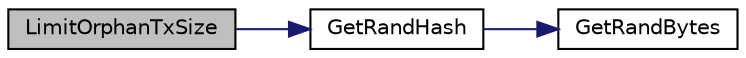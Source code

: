 digraph "LimitOrphanTxSize"
{
  edge [fontname="Helvetica",fontsize="10",labelfontname="Helvetica",labelfontsize="10"];
  node [fontname="Helvetica",fontsize="10",shape=record];
  rankdir="LR";
  Node301 [label="LimitOrphanTxSize",height=0.2,width=0.4,color="black", fillcolor="grey75", style="filled", fontcolor="black"];
  Node301 -> Node302 [color="midnightblue",fontsize="10",style="solid",fontname="Helvetica"];
  Node302 [label="GetRandHash",height=0.2,width=0.4,color="black", fillcolor="white", style="filled",URL="$df/d2d/util_8cpp.html#af3aedae75efabb170337a497457f7ecf"];
  Node302 -> Node303 [color="midnightblue",fontsize="10",style="solid",fontname="Helvetica"];
  Node303 [label="GetRandBytes",height=0.2,width=0.4,color="black", fillcolor="white", style="filled",URL="$df/d2d/util_8cpp.html#acf52c2aa8213c7b15e26594a2264ed8a"];
}
